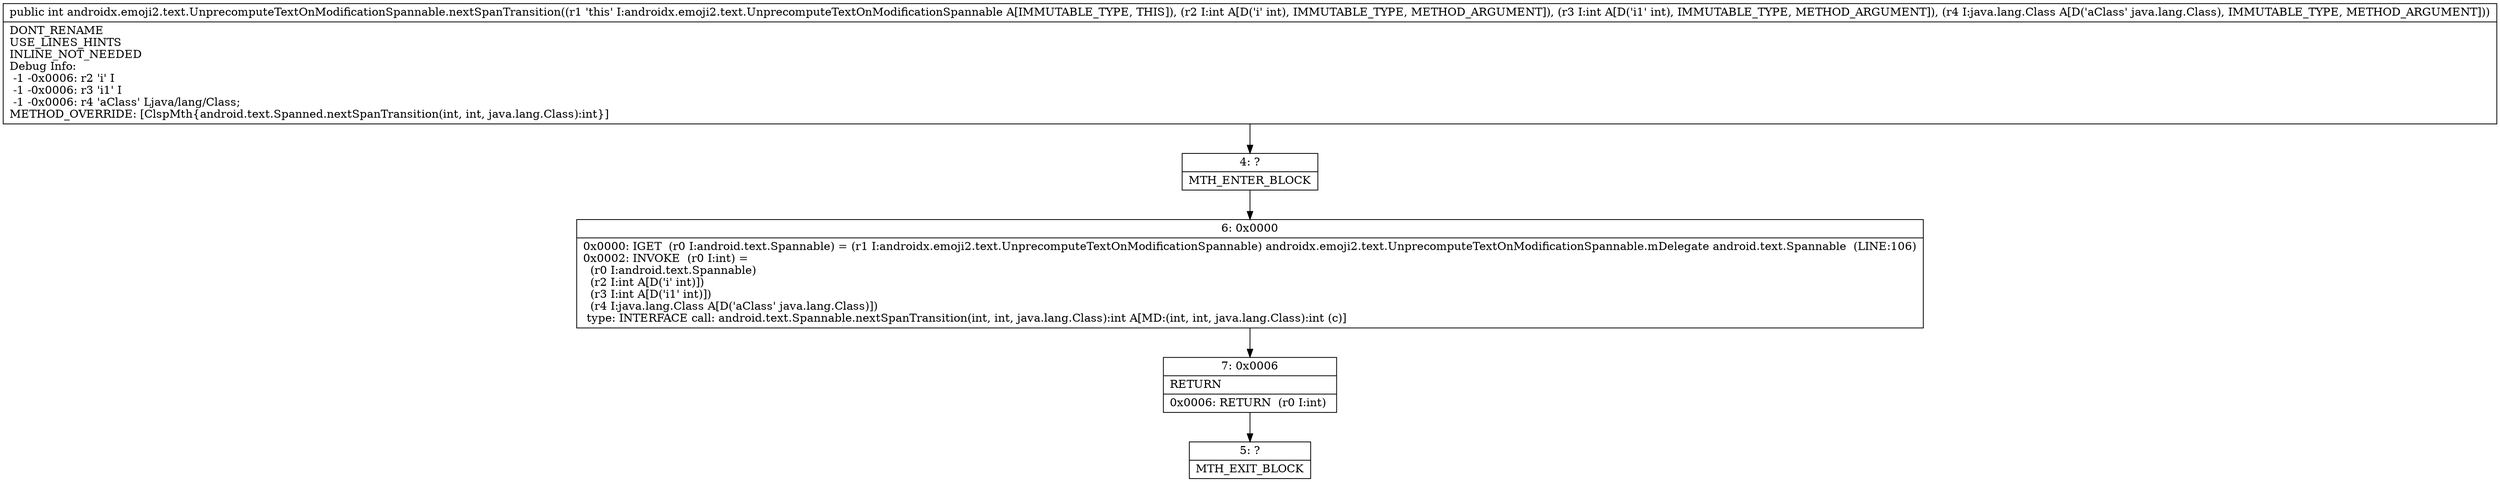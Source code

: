 digraph "CFG forandroidx.emoji2.text.UnprecomputeTextOnModificationSpannable.nextSpanTransition(IILjava\/lang\/Class;)I" {
Node_4 [shape=record,label="{4\:\ ?|MTH_ENTER_BLOCK\l}"];
Node_6 [shape=record,label="{6\:\ 0x0000|0x0000: IGET  (r0 I:android.text.Spannable) = (r1 I:androidx.emoji2.text.UnprecomputeTextOnModificationSpannable) androidx.emoji2.text.UnprecomputeTextOnModificationSpannable.mDelegate android.text.Spannable  (LINE:106)\l0x0002: INVOKE  (r0 I:int) = \l  (r0 I:android.text.Spannable)\l  (r2 I:int A[D('i' int)])\l  (r3 I:int A[D('i1' int)])\l  (r4 I:java.lang.Class A[D('aClass' java.lang.Class)])\l type: INTERFACE call: android.text.Spannable.nextSpanTransition(int, int, java.lang.Class):int A[MD:(int, int, java.lang.Class):int (c)]\l}"];
Node_7 [shape=record,label="{7\:\ 0x0006|RETURN\l|0x0006: RETURN  (r0 I:int) \l}"];
Node_5 [shape=record,label="{5\:\ ?|MTH_EXIT_BLOCK\l}"];
MethodNode[shape=record,label="{public int androidx.emoji2.text.UnprecomputeTextOnModificationSpannable.nextSpanTransition((r1 'this' I:androidx.emoji2.text.UnprecomputeTextOnModificationSpannable A[IMMUTABLE_TYPE, THIS]), (r2 I:int A[D('i' int), IMMUTABLE_TYPE, METHOD_ARGUMENT]), (r3 I:int A[D('i1' int), IMMUTABLE_TYPE, METHOD_ARGUMENT]), (r4 I:java.lang.Class A[D('aClass' java.lang.Class), IMMUTABLE_TYPE, METHOD_ARGUMENT]))  | DONT_RENAME\lUSE_LINES_HINTS\lINLINE_NOT_NEEDED\lDebug Info:\l  \-1 \-0x0006: r2 'i' I\l  \-1 \-0x0006: r3 'i1' I\l  \-1 \-0x0006: r4 'aClass' Ljava\/lang\/Class;\lMETHOD_OVERRIDE: [ClspMth\{android.text.Spanned.nextSpanTransition(int, int, java.lang.Class):int\}]\l}"];
MethodNode -> Node_4;Node_4 -> Node_6;
Node_6 -> Node_7;
Node_7 -> Node_5;
}


